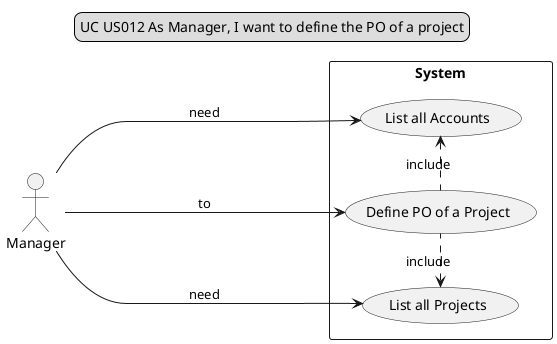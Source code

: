 @startuml

legend top
UC US012 As Manager, I want to define the PO of a project
end legend
left to right direction
actor "Manager"
rectangle System {
    "Manager" -----> (List all Accounts) : need
    (List all Accounts) <. (Define PO of a Project) : include
    "Manager" -----> (List all Projects) : need
    (List all Projects) <. (Define PO of a Project) : include
    "Manager" -----> (Define PO of a Project) : to
}

@enduml
